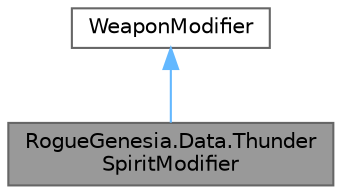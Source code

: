 digraph "RogueGenesia.Data.ThunderSpiritModifier"
{
 // LATEX_PDF_SIZE
  bgcolor="transparent";
  edge [fontname=Helvetica,fontsize=10,labelfontname=Helvetica,labelfontsize=10];
  node [fontname=Helvetica,fontsize=10,shape=box,height=0.2,width=0.4];
  Node1 [label="RogueGenesia.Data.Thunder\lSpiritModifier",height=0.2,width=0.4,color="gray40", fillcolor="grey60", style="filled", fontcolor="black",tooltip=" "];
  Node2 -> Node1 [dir="back",color="steelblue1",style="solid"];
  Node2 [label="WeaponModifier",height=0.2,width=0.4,color="gray40", fillcolor="white", style="filled",URL="$class_rogue_genesia_1_1_data_1_1_weapon_modifier.html",tooltip=" "];
}
